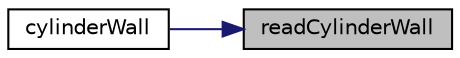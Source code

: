 digraph "readCylinderWall"
{
 // LATEX_PDF_SIZE
  edge [fontname="Helvetica",fontsize="10",labelfontname="Helvetica",labelfontsize="10"];
  node [fontname="Helvetica",fontsize="10",shape=record];
  rankdir="RL";
  Node1 [label="readCylinderWall",height=0.2,width=0.4,color="black", fillcolor="grey75", style="filled", fontcolor="black",tooltip=" "];
  Node1 -> Node2 [dir="back",color="midnightblue",fontsize="10",style="solid",fontname="Helvetica"];
  Node2 [label="cylinderWall",height=0.2,width=0.4,color="black", fillcolor="white", style="filled",URL="$classpFlow_1_1cylinderWall.html#a9514b2bd7fbb80e6466b569d874a815c",tooltip=" "];
}
